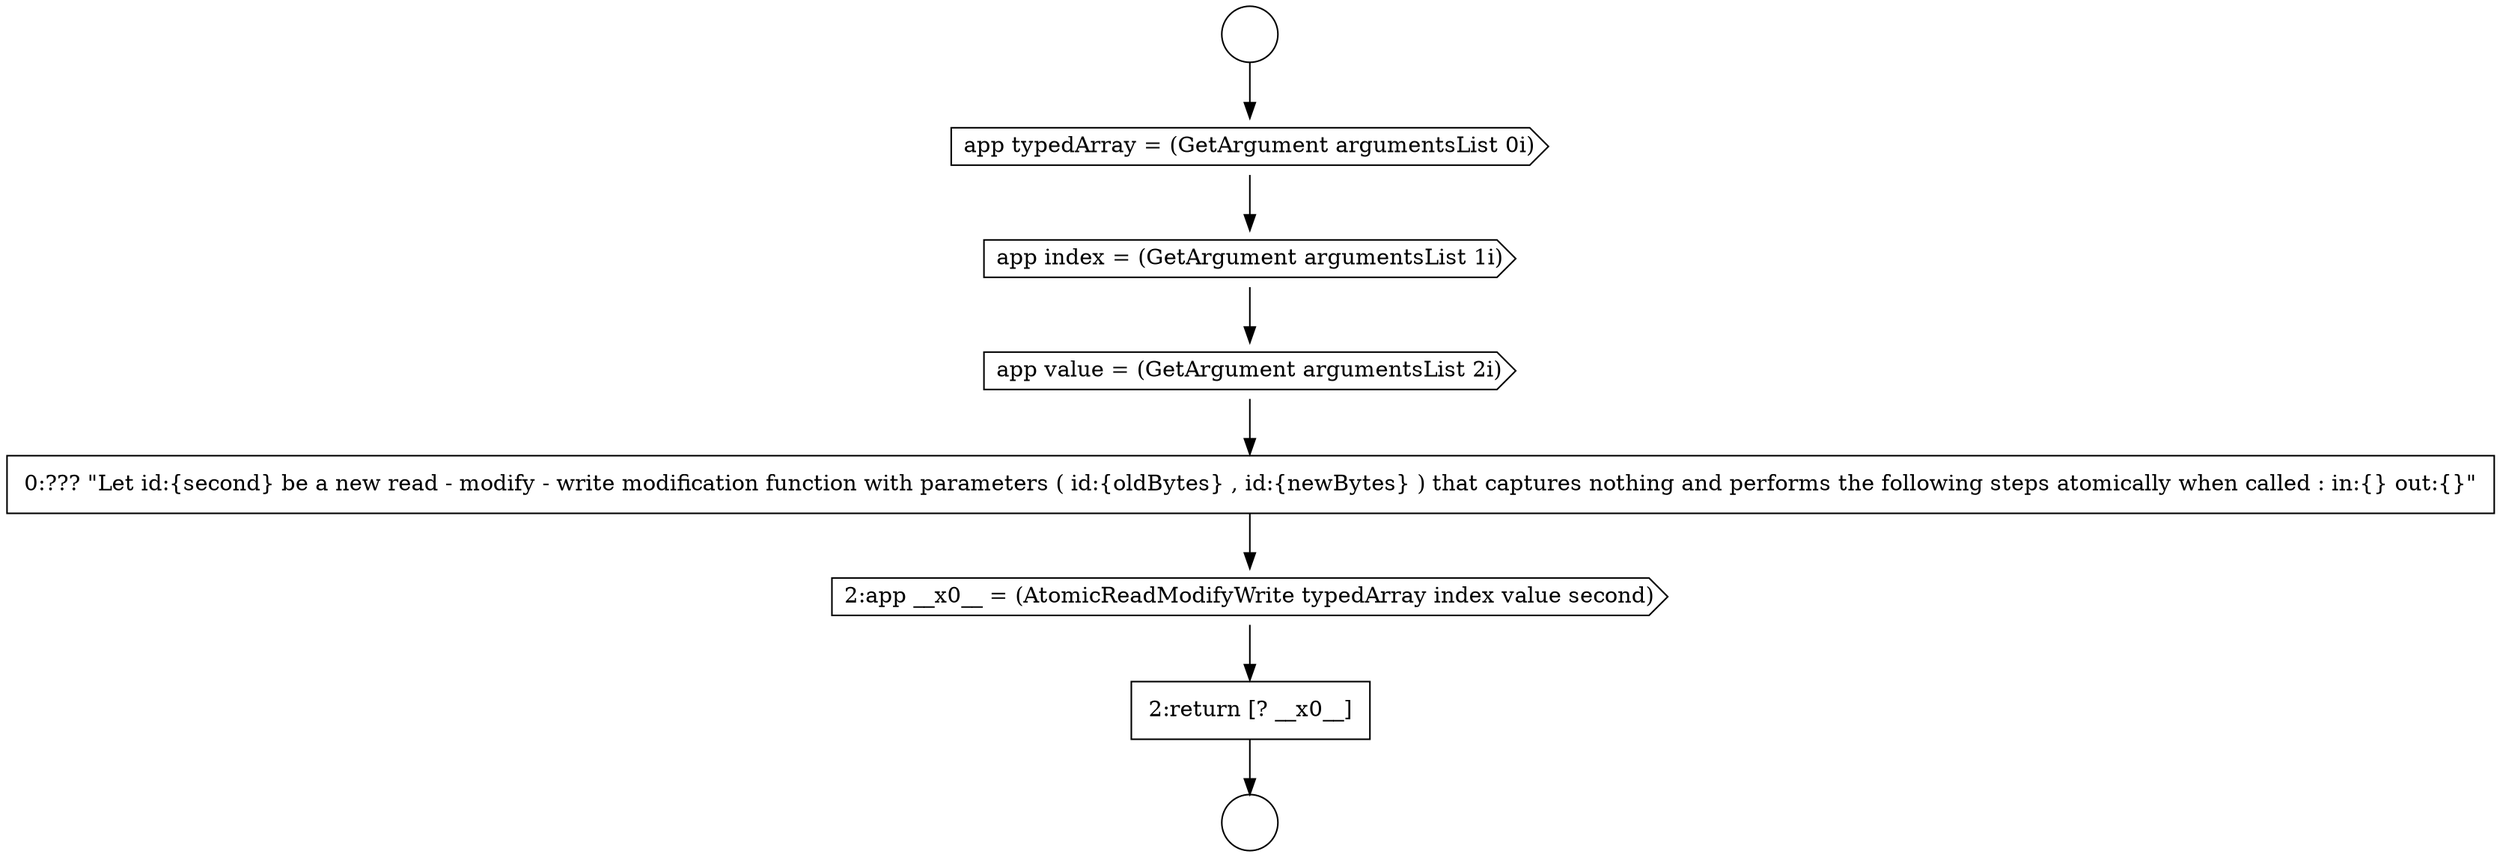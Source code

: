 digraph {
  node18033 [shape=cds, label=<<font color="black">2:app __x0__ = (AtomicReadModifyWrite typedArray index value second)</font>> color="black" fillcolor="white" style=filled]
  node18030 [shape=cds, label=<<font color="black">app index = (GetArgument argumentsList 1i)</font>> color="black" fillcolor="white" style=filled]
  node18031 [shape=cds, label=<<font color="black">app value = (GetArgument argumentsList 2i)</font>> color="black" fillcolor="white" style=filled]
  node18027 [shape=circle label=" " color="black" fillcolor="white" style=filled]
  node18028 [shape=circle label=" " color="black" fillcolor="white" style=filled]
  node18032 [shape=none, margin=0, label=<<font color="black">
    <table border="0" cellborder="1" cellspacing="0" cellpadding="10">
      <tr><td align="left">0:??? &quot;Let id:{second} be a new read - modify - write modification function with parameters ( id:{oldBytes} , id:{newBytes} ) that captures nothing and performs the following steps atomically when called : in:{} out:{}&quot;</td></tr>
    </table>
  </font>> color="black" fillcolor="white" style=filled]
  node18034 [shape=none, margin=0, label=<<font color="black">
    <table border="0" cellborder="1" cellspacing="0" cellpadding="10">
      <tr><td align="left">2:return [? __x0__]</td></tr>
    </table>
  </font>> color="black" fillcolor="white" style=filled]
  node18029 [shape=cds, label=<<font color="black">app typedArray = (GetArgument argumentsList 0i)</font>> color="black" fillcolor="white" style=filled]
  node18029 -> node18030 [ color="black"]
  node18034 -> node18028 [ color="black"]
  node18031 -> node18032 [ color="black"]
  node18030 -> node18031 [ color="black"]
  node18032 -> node18033 [ color="black"]
  node18027 -> node18029 [ color="black"]
  node18033 -> node18034 [ color="black"]
}

